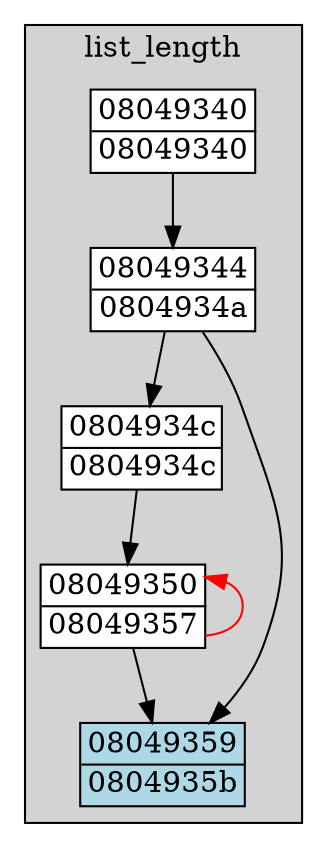 digraph G {
node[fillcolor=white style="filled,solid" shape=none margin=0];
"0804934c" -> "08049350";
"08049340" -> "08049344";
"08049344" -> "0804934c";
"08049344" -> "08049359";
"08049350" -> "08049350" [dir=back color=red];
"08049350" -> "08049359";
subgraph "cluster_list_length" {
  style="filled,solid";
  color=black;
  fillcolor=lightgrey;
  label="list_length";"08049359" [label=<<TABLE BORDER="1" CELLBORDER="0" CELLSPACING="0"><TR><TD>08049359</TD></TR><HR/><TR><TD>0804935b</TD></TR></TABLE>> fillcolor=lightblue];
  "08049350" [label=<<TABLE BORDER="1" CELLBORDER="0" CELLSPACING="0"><TR><TD>08049350</TD></TR><HR/><TR><TD>08049357</TD></TR></TABLE>>];
  "0804934c" [label=<<TABLE BORDER="1" CELLBORDER="0" CELLSPACING="0"><TR><TD>0804934c</TD></TR><HR/><TR><TD>0804934c</TD></TR></TABLE>>];
  "08049344" [label=<<TABLE BORDER="1" CELLBORDER="0" CELLSPACING="0"><TR><TD>08049344</TD></TR><HR/><TR><TD>0804934a</TD></TR></TABLE>>];
  "08049340" [label=<<TABLE BORDER="1" CELLBORDER="0" CELLSPACING="0"><TR><TD>08049340</TD></TR><HR/><TR><TD>08049340</TD></TR></TABLE>>];
  }

}